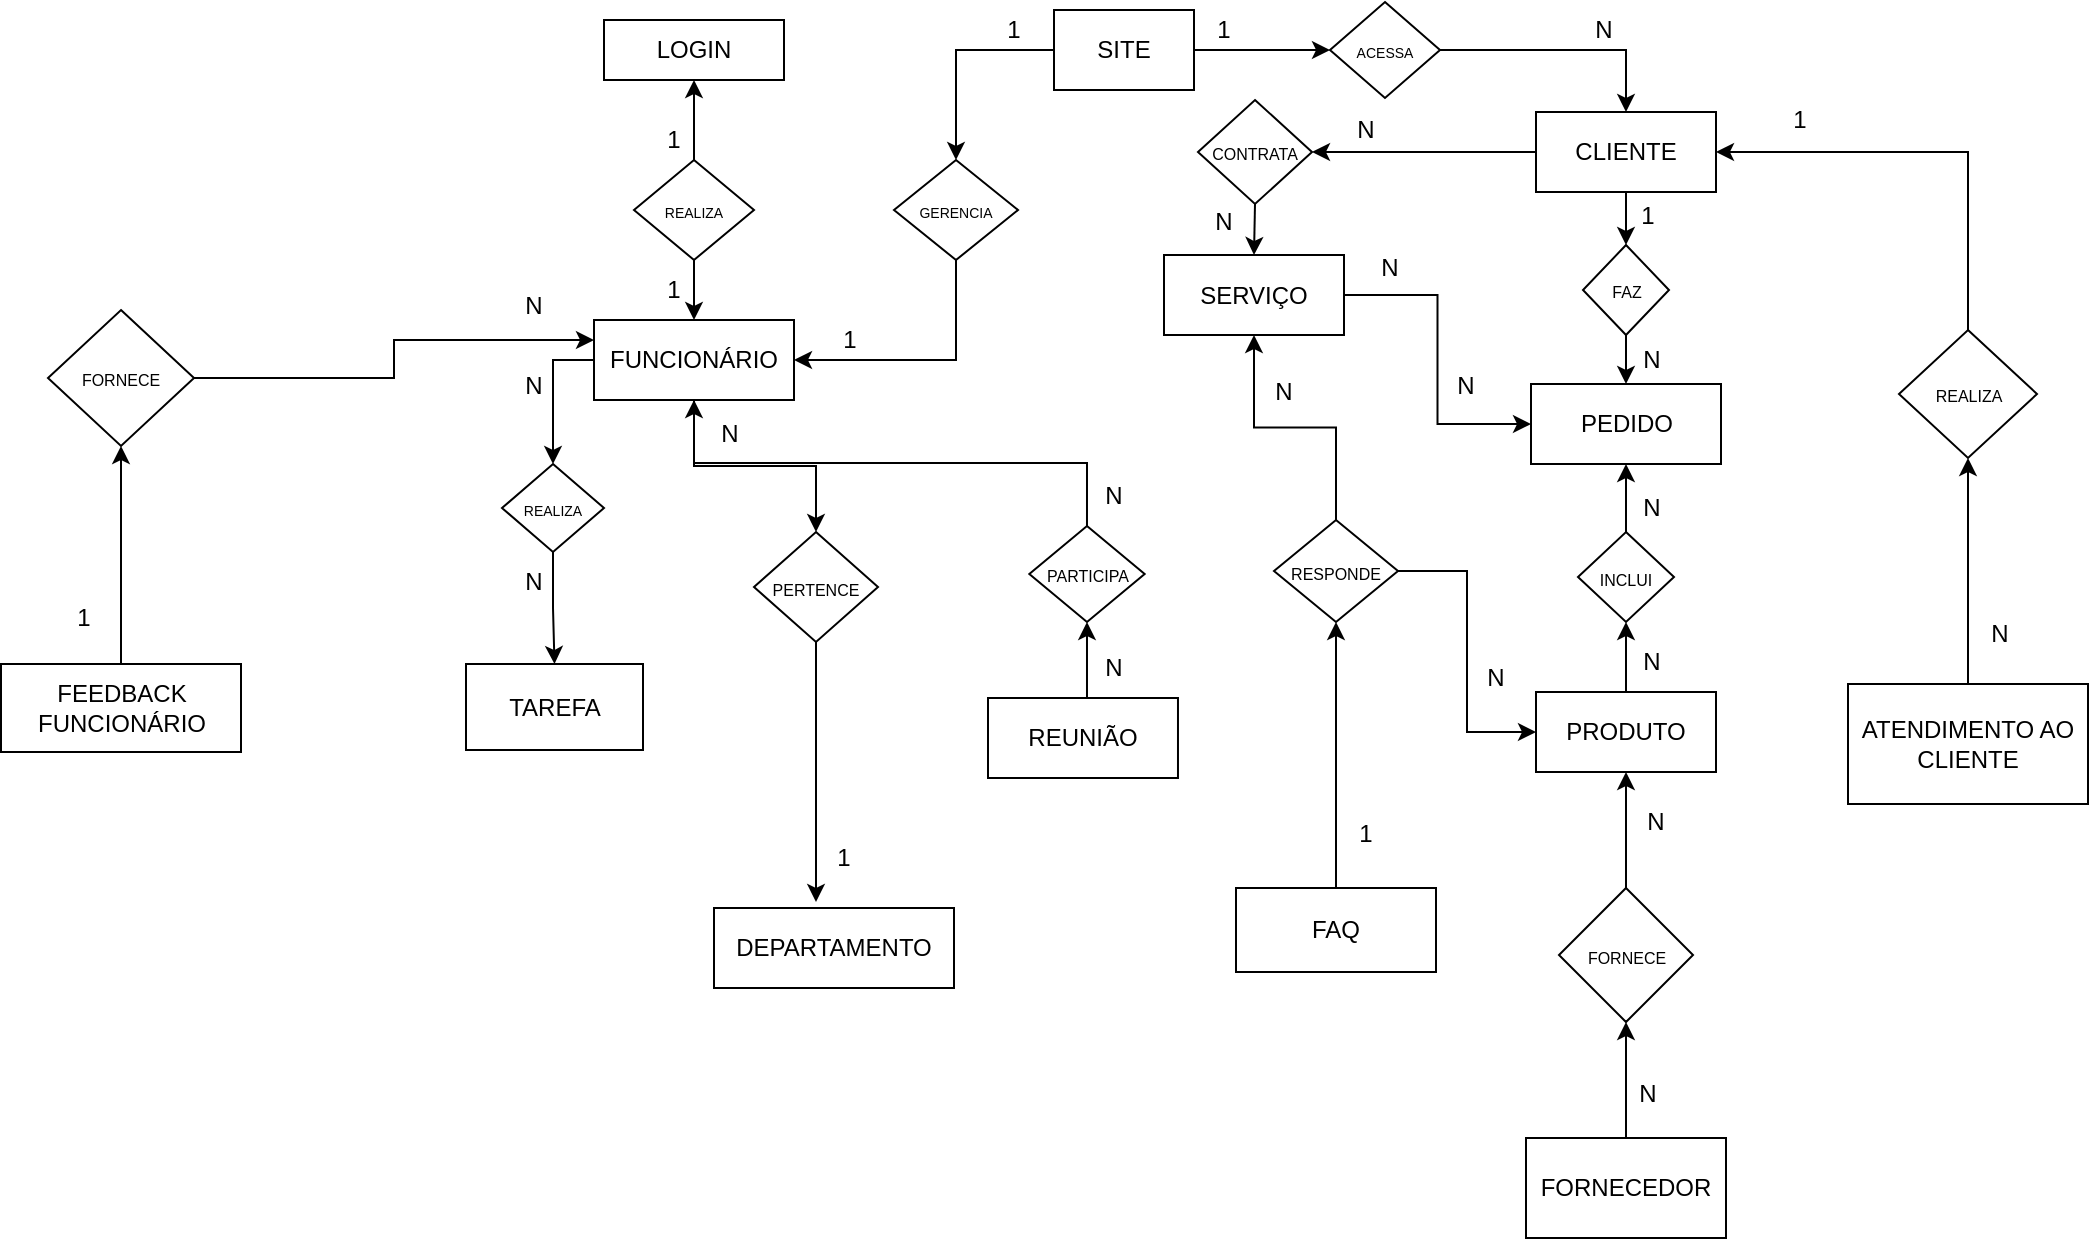 <mxfile version="24.4.9" type="device">
  <diagram name="Página-1" id="m8mvqH2OrDkcFoL4_V4G">
    <mxGraphModel dx="1525" dy="867" grid="0" gridSize="10" guides="1" tooltips="1" connect="1" arrows="1" fold="1" page="1" pageScale="1" pageWidth="1169" pageHeight="827" background="#ffffff" math="0" shadow="0">
      <root>
        <mxCell id="0" />
        <mxCell id="1" parent="0" />
        <mxCell id="hLjFp8Xaa42A6dZk71JV-55" style="edgeStyle=orthogonalEdgeStyle;rounded=0;orthogonalLoop=1;jettySize=auto;html=1;exitX=0;exitY=0.5;exitDx=0;exitDy=0;labelBackgroundColor=none;fontColor=default;" parent="1" source="hLjFp8Xaa42A6dZk71JV-1" target="hLjFp8Xaa42A6dZk71JV-50" edge="1">
          <mxGeometry relative="1" as="geometry" />
        </mxCell>
        <mxCell id="hLjFp8Xaa42A6dZk71JV-59" style="edgeStyle=orthogonalEdgeStyle;rounded=0;orthogonalLoop=1;jettySize=auto;html=1;labelBackgroundColor=none;fontColor=default;" parent="1" source="hLjFp8Xaa42A6dZk71JV-1" target="hLjFp8Xaa42A6dZk71JV-51" edge="1">
          <mxGeometry relative="1" as="geometry" />
        </mxCell>
        <mxCell id="hLjFp8Xaa42A6dZk71JV-1" value="FUNCIONÁRIO" style="rounded=0;whiteSpace=wrap;html=1;labelBackgroundColor=none;" parent="1" vertex="1">
          <mxGeometry x="405" y="245" width="100" height="40" as="geometry" />
        </mxCell>
        <mxCell id="hLjFp8Xaa42A6dZk71JV-34" style="edgeStyle=orthogonalEdgeStyle;rounded=0;orthogonalLoop=1;jettySize=auto;html=1;labelBackgroundColor=none;fontColor=default;" parent="1" source="hLjFp8Xaa42A6dZk71JV-2" target="hLjFp8Xaa42A6dZk71JV-31" edge="1">
          <mxGeometry relative="1" as="geometry" />
        </mxCell>
        <mxCell id="hLjFp8Xaa42A6dZk71JV-44" style="edgeStyle=orthogonalEdgeStyle;rounded=0;orthogonalLoop=1;jettySize=auto;html=1;labelBackgroundColor=none;fontColor=default;" parent="1" source="hLjFp8Xaa42A6dZk71JV-2" target="hLjFp8Xaa42A6dZk71JV-39" edge="1">
          <mxGeometry relative="1" as="geometry" />
        </mxCell>
        <mxCell id="hLjFp8Xaa42A6dZk71JV-2" value="SITE" style="rounded=0;whiteSpace=wrap;html=1;labelBackgroundColor=none;" parent="1" vertex="1">
          <mxGeometry x="635" y="90" width="70" height="40" as="geometry" />
        </mxCell>
        <mxCell id="hLjFp8Xaa42A6dZk71JV-3" value="DEPARTAMENTO" style="rounded=0;whiteSpace=wrap;html=1;labelBackgroundColor=none;" parent="1" vertex="1">
          <mxGeometry x="465" y="539" width="120" height="40" as="geometry" />
        </mxCell>
        <mxCell id="hLjFp8Xaa42A6dZk71JV-4" value="PEDIDO" style="rounded=0;whiteSpace=wrap;html=1;labelBackgroundColor=none;" parent="1" vertex="1">
          <mxGeometry x="873.5" y="277" width="95" height="40" as="geometry" />
        </mxCell>
        <mxCell id="hLjFp8Xaa42A6dZk71JV-78" style="edgeStyle=orthogonalEdgeStyle;rounded=0;orthogonalLoop=1;jettySize=auto;html=1;exitX=0.5;exitY=0;exitDx=0;exitDy=0;entryX=0.5;entryY=1;entryDx=0;entryDy=0;labelBackgroundColor=none;fontColor=default;" parent="1" source="hLjFp8Xaa42A6dZk71JV-5" target="hLjFp8Xaa42A6dZk71JV-61" edge="1">
          <mxGeometry relative="1" as="geometry" />
        </mxCell>
        <mxCell id="hLjFp8Xaa42A6dZk71JV-5" value="PRODUTO" style="rounded=0;whiteSpace=wrap;html=1;labelBackgroundColor=none;" parent="1" vertex="1">
          <mxGeometry x="876" y="431" width="90" height="40" as="geometry" />
        </mxCell>
        <mxCell id="hLjFp8Xaa42A6dZk71JV-6" value="TAREFA" style="rounded=0;whiteSpace=wrap;html=1;labelBackgroundColor=none;" parent="1" vertex="1">
          <mxGeometry x="341" y="417" width="88.5" height="43" as="geometry" />
        </mxCell>
        <mxCell id="hLjFp8Xaa42A6dZk71JV-65" style="edgeStyle=orthogonalEdgeStyle;rounded=0;orthogonalLoop=1;jettySize=auto;html=1;exitX=0.5;exitY=1;exitDx=0;exitDy=0;entryX=0.5;entryY=0;entryDx=0;entryDy=0;labelBackgroundColor=none;fontColor=default;" parent="1" source="hLjFp8Xaa42A6dZk71JV-9" target="hLjFp8Xaa42A6dZk71JV-64" edge="1">
          <mxGeometry relative="1" as="geometry" />
        </mxCell>
        <mxCell id="hLjFp8Xaa42A6dZk71JV-70" style="edgeStyle=orthogonalEdgeStyle;rounded=0;orthogonalLoop=1;jettySize=auto;html=1;entryX=1;entryY=0.5;entryDx=0;entryDy=0;labelBackgroundColor=none;fontColor=default;" parent="1" source="hLjFp8Xaa42A6dZk71JV-9" target="hLjFp8Xaa42A6dZk71JV-63" edge="1">
          <mxGeometry relative="1" as="geometry" />
        </mxCell>
        <mxCell id="hLjFp8Xaa42A6dZk71JV-9" value="CLIENTE" style="rounded=0;whiteSpace=wrap;html=1;labelBackgroundColor=none;" parent="1" vertex="1">
          <mxGeometry x="876" y="141" width="90" height="40" as="geometry" />
        </mxCell>
        <mxCell id="CblEc48hC_qF8NlAI8Sa-1" style="edgeStyle=orthogonalEdgeStyle;rounded=0;orthogonalLoop=1;jettySize=auto;html=1;exitX=1;exitY=0.5;exitDx=0;exitDy=0;entryX=0;entryY=0.5;entryDx=0;entryDy=0;" edge="1" parent="1" source="hLjFp8Xaa42A6dZk71JV-10" target="hLjFp8Xaa42A6dZk71JV-4">
          <mxGeometry relative="1" as="geometry" />
        </mxCell>
        <mxCell id="hLjFp8Xaa42A6dZk71JV-10" value="SERVIÇO" style="rounded=0;whiteSpace=wrap;html=1;labelBackgroundColor=none;" parent="1" vertex="1">
          <mxGeometry x="690" y="212.5" width="90" height="40" as="geometry" />
        </mxCell>
        <mxCell id="hLjFp8Xaa42A6dZk71JV-107" style="edgeStyle=orthogonalEdgeStyle;rounded=0;orthogonalLoop=1;jettySize=auto;html=1;labelBackgroundColor=none;fontColor=default;" parent="1" source="hLjFp8Xaa42A6dZk71JV-12" target="hLjFp8Xaa42A6dZk71JV-106" edge="1">
          <mxGeometry relative="1" as="geometry" />
        </mxCell>
        <mxCell id="hLjFp8Xaa42A6dZk71JV-12" value="FORNECEDOR" style="rounded=0;whiteSpace=wrap;html=1;labelBackgroundColor=none;" parent="1" vertex="1">
          <mxGeometry x="871" y="654" width="100" height="50" as="geometry" />
        </mxCell>
        <mxCell id="hLjFp8Xaa42A6dZk71JV-111" style="edgeStyle=orthogonalEdgeStyle;rounded=0;orthogonalLoop=1;jettySize=auto;html=1;exitX=0.5;exitY=0;exitDx=0;exitDy=0;labelBackgroundColor=none;fontColor=default;" parent="1" source="hLjFp8Xaa42A6dZk71JV-13" target="hLjFp8Xaa42A6dZk71JV-110" edge="1">
          <mxGeometry relative="1" as="geometry" />
        </mxCell>
        <mxCell id="hLjFp8Xaa42A6dZk71JV-13" value="ATENDIMENTO AO CLIENTE" style="rounded=0;whiteSpace=wrap;html=1;labelBackgroundColor=none;" parent="1" vertex="1">
          <mxGeometry x="1032" y="427" width="120" height="60" as="geometry" />
        </mxCell>
        <mxCell id="hLjFp8Xaa42A6dZk71JV-95" style="edgeStyle=orthogonalEdgeStyle;rounded=0;orthogonalLoop=1;jettySize=auto;html=1;entryX=0.5;entryY=1;entryDx=0;entryDy=0;labelBackgroundColor=none;fontColor=default;" parent="1" source="hLjFp8Xaa42A6dZk71JV-14" target="hLjFp8Xaa42A6dZk71JV-94" edge="1">
          <mxGeometry relative="1" as="geometry" />
        </mxCell>
        <mxCell id="hLjFp8Xaa42A6dZk71JV-14" value="FAQ" style="rounded=0;whiteSpace=wrap;html=1;labelBackgroundColor=none;" parent="1" vertex="1">
          <mxGeometry x="726" y="529" width="100" height="42" as="geometry" />
        </mxCell>
        <mxCell id="hLjFp8Xaa42A6dZk71JV-102" style="edgeStyle=orthogonalEdgeStyle;rounded=0;orthogonalLoop=1;jettySize=auto;html=1;entryX=0.5;entryY=1;entryDx=0;entryDy=0;labelBackgroundColor=none;fontColor=default;" parent="1" source="hLjFp8Xaa42A6dZk71JV-15" target="hLjFp8Xaa42A6dZk71JV-101" edge="1">
          <mxGeometry relative="1" as="geometry" />
        </mxCell>
        <mxCell id="hLjFp8Xaa42A6dZk71JV-15" value="FEEDBACK FUNCIONÁRIO" style="rounded=0;whiteSpace=wrap;html=1;labelBackgroundColor=none;" parent="1" vertex="1">
          <mxGeometry x="108.5" y="417" width="120" height="44" as="geometry" />
        </mxCell>
        <mxCell id="hLjFp8Xaa42A6dZk71JV-86" style="edgeStyle=orthogonalEdgeStyle;rounded=0;orthogonalLoop=1;jettySize=auto;html=1;exitX=0.5;exitY=0;exitDx=0;exitDy=0;entryX=0.5;entryY=1;entryDx=0;entryDy=0;labelBackgroundColor=none;fontColor=default;" parent="1" source="hLjFp8Xaa42A6dZk71JV-18" target="hLjFp8Xaa42A6dZk71JV-85" edge="1">
          <mxGeometry relative="1" as="geometry" />
        </mxCell>
        <mxCell id="hLjFp8Xaa42A6dZk71JV-18" value="REUNIÃO" style="rounded=0;whiteSpace=wrap;html=1;labelBackgroundColor=none;" parent="1" vertex="1">
          <mxGeometry x="602" y="434" width="94.99" height="40" as="geometry" />
        </mxCell>
        <mxCell id="hLjFp8Xaa42A6dZk71JV-19" value="LOGIN" style="rounded=0;whiteSpace=wrap;html=1;labelBackgroundColor=none;" parent="1" vertex="1">
          <mxGeometry x="410" y="95" width="90" height="30" as="geometry" />
        </mxCell>
        <mxCell id="hLjFp8Xaa42A6dZk71JV-24" style="edgeStyle=orthogonalEdgeStyle;rounded=0;orthogonalLoop=1;jettySize=auto;html=1;entryX=0.5;entryY=1;entryDx=0;entryDy=0;labelBackgroundColor=none;fontColor=default;" parent="1" source="hLjFp8Xaa42A6dZk71JV-20" target="hLjFp8Xaa42A6dZk71JV-19" edge="1">
          <mxGeometry relative="1" as="geometry" />
        </mxCell>
        <mxCell id="hLjFp8Xaa42A6dZk71JV-25" style="edgeStyle=orthogonalEdgeStyle;rounded=0;orthogonalLoop=1;jettySize=auto;html=1;exitX=0.5;exitY=1;exitDx=0;exitDy=0;entryX=0.5;entryY=0;entryDx=0;entryDy=0;labelBackgroundColor=none;fontColor=default;" parent="1" source="hLjFp8Xaa42A6dZk71JV-20" target="hLjFp8Xaa42A6dZk71JV-1" edge="1">
          <mxGeometry relative="1" as="geometry" />
        </mxCell>
        <mxCell id="hLjFp8Xaa42A6dZk71JV-20" value="&lt;font style=&quot;font-size: 7px;&quot;&gt;REALIZA&lt;/font&gt;" style="rhombus;whiteSpace=wrap;html=1;labelBackgroundColor=none;" parent="1" vertex="1">
          <mxGeometry x="425" y="165" width="60" height="50" as="geometry" />
        </mxCell>
        <mxCell id="hLjFp8Xaa42A6dZk71JV-26" value="1" style="text;html=1;align=center;verticalAlign=middle;whiteSpace=wrap;rounded=0;labelBackgroundColor=none;" parent="1" vertex="1">
          <mxGeometry x="415" y="215" width="60" height="30" as="geometry" />
        </mxCell>
        <mxCell id="hLjFp8Xaa42A6dZk71JV-30" value="1" style="text;html=1;align=center;verticalAlign=middle;whiteSpace=wrap;rounded=0;labelBackgroundColor=none;" parent="1" vertex="1">
          <mxGeometry x="415" y="140" width="60" height="30" as="geometry" />
        </mxCell>
        <mxCell id="hLjFp8Xaa42A6dZk71JV-36" style="edgeStyle=orthogonalEdgeStyle;rounded=0;orthogonalLoop=1;jettySize=auto;html=1;exitX=0.5;exitY=1;exitDx=0;exitDy=0;entryX=1;entryY=0.5;entryDx=0;entryDy=0;labelBackgroundColor=none;fontColor=default;" parent="1" source="hLjFp8Xaa42A6dZk71JV-31" target="hLjFp8Xaa42A6dZk71JV-1" edge="1">
          <mxGeometry relative="1" as="geometry" />
        </mxCell>
        <mxCell id="hLjFp8Xaa42A6dZk71JV-31" value="&lt;font style=&quot;font-size: 7px;&quot;&gt;GERENCIA&lt;/font&gt;" style="rhombus;whiteSpace=wrap;html=1;labelBackgroundColor=none;" parent="1" vertex="1">
          <mxGeometry x="555" y="165" width="62" height="50" as="geometry" />
        </mxCell>
        <mxCell id="hLjFp8Xaa42A6dZk71JV-37" value="1" style="text;html=1;align=center;verticalAlign=middle;whiteSpace=wrap;rounded=0;labelBackgroundColor=none;" parent="1" vertex="1">
          <mxGeometry x="585" y="85" width="60" height="30" as="geometry" />
        </mxCell>
        <mxCell id="hLjFp8Xaa42A6dZk71JV-38" value="1" style="text;html=1;align=center;verticalAlign=middle;whiteSpace=wrap;rounded=0;labelBackgroundColor=none;" parent="1" vertex="1">
          <mxGeometry x="503" y="240" width="60" height="30" as="geometry" />
        </mxCell>
        <mxCell id="hLjFp8Xaa42A6dZk71JV-45" style="edgeStyle=orthogonalEdgeStyle;rounded=0;orthogonalLoop=1;jettySize=auto;html=1;labelBackgroundColor=none;fontColor=default;" parent="1" source="hLjFp8Xaa42A6dZk71JV-39" target="hLjFp8Xaa42A6dZk71JV-9" edge="1">
          <mxGeometry relative="1" as="geometry">
            <mxPoint x="920" y="110" as="targetPoint" />
          </mxGeometry>
        </mxCell>
        <mxCell id="hLjFp8Xaa42A6dZk71JV-39" value="&lt;font style=&quot;font-size: 7px;&quot;&gt;ACESSA&lt;/font&gt;" style="rhombus;whiteSpace=wrap;html=1;labelBackgroundColor=none;" parent="1" vertex="1">
          <mxGeometry x="773" y="86" width="55" height="48" as="geometry" />
        </mxCell>
        <mxCell id="hLjFp8Xaa42A6dZk71JV-46" value="1" style="text;html=1;align=center;verticalAlign=middle;whiteSpace=wrap;rounded=0;labelBackgroundColor=none;" parent="1" vertex="1">
          <mxGeometry x="690" y="85" width="60" height="30" as="geometry" />
        </mxCell>
        <mxCell id="hLjFp8Xaa42A6dZk71JV-49" value="N" style="text;html=1;align=center;verticalAlign=middle;whiteSpace=wrap;rounded=0;labelBackgroundColor=none;" parent="1" vertex="1">
          <mxGeometry x="880" y="85" width="60" height="30" as="geometry" />
        </mxCell>
        <mxCell id="hLjFp8Xaa42A6dZk71JV-56" style="edgeStyle=orthogonalEdgeStyle;rounded=0;orthogonalLoop=1;jettySize=auto;html=1;labelBackgroundColor=none;fontColor=default;" parent="1" source="hLjFp8Xaa42A6dZk71JV-50" target="hLjFp8Xaa42A6dZk71JV-6" edge="1">
          <mxGeometry relative="1" as="geometry" />
        </mxCell>
        <mxCell id="hLjFp8Xaa42A6dZk71JV-50" value="&lt;font style=&quot;font-size: 7px;&quot;&gt;REALIZA&lt;/font&gt;" style="rhombus;whiteSpace=wrap;html=1;labelBackgroundColor=none;" parent="1" vertex="1">
          <mxGeometry x="359" y="317" width="51" height="44" as="geometry" />
        </mxCell>
        <mxCell id="hLjFp8Xaa42A6dZk71JV-51" value="&lt;font style=&quot;font-size: 8px;&quot;&gt;PERTENCE&lt;/font&gt;" style="rhombus;whiteSpace=wrap;html=1;labelBackgroundColor=none;" parent="1" vertex="1">
          <mxGeometry x="485" y="351" width="62" height="55" as="geometry" />
        </mxCell>
        <mxCell id="hLjFp8Xaa42A6dZk71JV-57" value="N" style="text;html=1;align=center;verticalAlign=middle;whiteSpace=wrap;rounded=0;labelBackgroundColor=none;" parent="1" vertex="1">
          <mxGeometry x="345" y="263" width="60" height="30" as="geometry" />
        </mxCell>
        <mxCell id="hLjFp8Xaa42A6dZk71JV-58" value="N" style="text;html=1;align=center;verticalAlign=middle;whiteSpace=wrap;rounded=0;labelBackgroundColor=none;" parent="1" vertex="1">
          <mxGeometry x="345" y="361" width="60" height="30" as="geometry" />
        </mxCell>
        <mxCell id="hLjFp8Xaa42A6dZk71JV-60" style="edgeStyle=orthogonalEdgeStyle;rounded=0;orthogonalLoop=1;jettySize=auto;html=1;exitX=0.5;exitY=1;exitDx=0;exitDy=0;entryX=0.425;entryY=-0.075;entryDx=0;entryDy=0;entryPerimeter=0;labelBackgroundColor=none;fontColor=default;" parent="1" source="hLjFp8Xaa42A6dZk71JV-51" target="hLjFp8Xaa42A6dZk71JV-3" edge="1">
          <mxGeometry relative="1" as="geometry" />
        </mxCell>
        <mxCell id="hLjFp8Xaa42A6dZk71JV-79" style="edgeStyle=orthogonalEdgeStyle;rounded=0;orthogonalLoop=1;jettySize=auto;html=1;exitX=0.5;exitY=0;exitDx=0;exitDy=0;entryX=0.5;entryY=1;entryDx=0;entryDy=0;labelBackgroundColor=none;fontColor=default;" parent="1" source="hLjFp8Xaa42A6dZk71JV-61" target="hLjFp8Xaa42A6dZk71JV-4" edge="1">
          <mxGeometry relative="1" as="geometry" />
        </mxCell>
        <mxCell id="hLjFp8Xaa42A6dZk71JV-61" value="&lt;font style=&quot;font-size: 8px;&quot;&gt;INCLUI&lt;/font&gt;" style="rhombus;whiteSpace=wrap;html=1;labelBackgroundColor=none;" parent="1" vertex="1">
          <mxGeometry x="897" y="351" width="48" height="45" as="geometry" />
        </mxCell>
        <mxCell id="hLjFp8Xaa42A6dZk71JV-71" style="edgeStyle=orthogonalEdgeStyle;rounded=0;orthogonalLoop=1;jettySize=auto;html=1;exitX=0.5;exitY=1;exitDx=0;exitDy=0;entryX=0.5;entryY=0;entryDx=0;entryDy=0;labelBackgroundColor=none;fontColor=default;" parent="1" source="hLjFp8Xaa42A6dZk71JV-63" target="hLjFp8Xaa42A6dZk71JV-10" edge="1">
          <mxGeometry relative="1" as="geometry" />
        </mxCell>
        <mxCell id="hLjFp8Xaa42A6dZk71JV-63" value="&lt;font style=&quot;font-size: 8px;&quot;&gt;CONTRATA&lt;/font&gt;" style="rhombus;whiteSpace=wrap;html=1;labelBackgroundColor=none;" parent="1" vertex="1">
          <mxGeometry x="707" y="135" width="57" height="52" as="geometry" />
        </mxCell>
        <mxCell id="hLjFp8Xaa42A6dZk71JV-66" style="edgeStyle=orthogonalEdgeStyle;rounded=0;orthogonalLoop=1;jettySize=auto;html=1;exitX=0.5;exitY=1;exitDx=0;exitDy=0;labelBackgroundColor=none;fontColor=default;" parent="1" source="hLjFp8Xaa42A6dZk71JV-64" target="hLjFp8Xaa42A6dZk71JV-4" edge="1">
          <mxGeometry relative="1" as="geometry" />
        </mxCell>
        <mxCell id="hLjFp8Xaa42A6dZk71JV-64" value="&lt;font style=&quot;font-size: 8px;&quot;&gt;FAZ&lt;/font&gt;" style="rhombus;whiteSpace=wrap;html=1;labelBackgroundColor=none;" parent="1" vertex="1">
          <mxGeometry x="899.5" y="207.5" width="43" height="45" as="geometry" />
        </mxCell>
        <mxCell id="hLjFp8Xaa42A6dZk71JV-67" value="1" style="text;html=1;align=center;verticalAlign=middle;whiteSpace=wrap;rounded=0;labelBackgroundColor=none;" parent="1" vertex="1">
          <mxGeometry x="902" y="177.5" width="60" height="30" as="geometry" />
        </mxCell>
        <mxCell id="hLjFp8Xaa42A6dZk71JV-68" value="N" style="text;html=1;align=center;verticalAlign=middle;whiteSpace=wrap;rounded=0;labelBackgroundColor=none;" parent="1" vertex="1">
          <mxGeometry x="904" y="250" width="60" height="30" as="geometry" />
        </mxCell>
        <mxCell id="hLjFp8Xaa42A6dZk71JV-72" value="N" style="text;html=1;align=center;verticalAlign=middle;whiteSpace=wrap;rounded=0;labelBackgroundColor=none;" parent="1" vertex="1">
          <mxGeometry x="761" y="135" width="60" height="30" as="geometry" />
        </mxCell>
        <mxCell id="hLjFp8Xaa42A6dZk71JV-73" value="N" style="text;html=1;align=center;verticalAlign=middle;whiteSpace=wrap;rounded=0;labelBackgroundColor=none;" parent="1" vertex="1">
          <mxGeometry x="690" y="181" width="60" height="30" as="geometry" />
        </mxCell>
        <mxCell id="hLjFp8Xaa42A6dZk71JV-80" value="N" style="text;html=1;align=center;verticalAlign=middle;whiteSpace=wrap;rounded=0;labelBackgroundColor=none;" parent="1" vertex="1">
          <mxGeometry x="904" y="401" width="60" height="30" as="geometry" />
        </mxCell>
        <mxCell id="hLjFp8Xaa42A6dZk71JV-81" value="N" style="text;html=1;align=center;verticalAlign=middle;whiteSpace=wrap;rounded=0;labelBackgroundColor=none;" parent="1" vertex="1">
          <mxGeometry x="904" y="324" width="60" height="30" as="geometry" />
        </mxCell>
        <mxCell id="hLjFp8Xaa42A6dZk71JV-82" value="N" style="text;html=1;align=center;verticalAlign=middle;whiteSpace=wrap;rounded=0;labelBackgroundColor=none;" parent="1" vertex="1">
          <mxGeometry x="443" y="287" width="60" height="30" as="geometry" />
        </mxCell>
        <mxCell id="hLjFp8Xaa42A6dZk71JV-83" value="1" style="text;html=1;align=center;verticalAlign=middle;whiteSpace=wrap;rounded=0;labelBackgroundColor=none;" parent="1" vertex="1">
          <mxGeometry x="500" y="499" width="60" height="30" as="geometry" />
        </mxCell>
        <mxCell id="hLjFp8Xaa42A6dZk71JV-88" style="edgeStyle=orthogonalEdgeStyle;rounded=0;orthogonalLoop=1;jettySize=auto;html=1;exitX=0.5;exitY=0;exitDx=0;exitDy=0;labelBackgroundColor=none;fontColor=default;" parent="1" source="hLjFp8Xaa42A6dZk71JV-85" target="hLjFp8Xaa42A6dZk71JV-1" edge="1">
          <mxGeometry relative="1" as="geometry" />
        </mxCell>
        <mxCell id="hLjFp8Xaa42A6dZk71JV-85" value="&lt;font style=&quot;font-size: 8px;&quot;&gt;PARTICIPA&lt;/font&gt;" style="rhombus;whiteSpace=wrap;html=1;labelBackgroundColor=none;" parent="1" vertex="1">
          <mxGeometry x="622.66" y="348" width="57.67" height="48" as="geometry" />
        </mxCell>
        <mxCell id="hLjFp8Xaa42A6dZk71JV-89" value="N" style="text;html=1;align=center;verticalAlign=middle;whiteSpace=wrap;rounded=0;labelBackgroundColor=none;" parent="1" vertex="1">
          <mxGeometry x="635" y="404" width="60" height="30" as="geometry" />
        </mxCell>
        <mxCell id="hLjFp8Xaa42A6dZk71JV-90" value="N" style="text;html=1;align=center;verticalAlign=middle;whiteSpace=wrap;rounded=0;labelBackgroundColor=none;" parent="1" vertex="1">
          <mxGeometry x="635" y="318" width="60" height="30" as="geometry" />
        </mxCell>
        <mxCell id="hLjFp8Xaa42A6dZk71JV-96" style="edgeStyle=orthogonalEdgeStyle;rounded=0;orthogonalLoop=1;jettySize=auto;html=1;exitX=1;exitY=0.5;exitDx=0;exitDy=0;entryX=0;entryY=0.5;entryDx=0;entryDy=0;labelBackgroundColor=none;fontColor=default;" parent="1" source="hLjFp8Xaa42A6dZk71JV-94" target="hLjFp8Xaa42A6dZk71JV-5" edge="1">
          <mxGeometry relative="1" as="geometry" />
        </mxCell>
        <mxCell id="hLjFp8Xaa42A6dZk71JV-97" style="edgeStyle=orthogonalEdgeStyle;rounded=0;orthogonalLoop=1;jettySize=auto;html=1;exitX=0.5;exitY=0;exitDx=0;exitDy=0;entryX=0.5;entryY=1;entryDx=0;entryDy=0;labelBackgroundColor=none;fontColor=default;" parent="1" source="hLjFp8Xaa42A6dZk71JV-94" target="hLjFp8Xaa42A6dZk71JV-10" edge="1">
          <mxGeometry relative="1" as="geometry" />
        </mxCell>
        <mxCell id="hLjFp8Xaa42A6dZk71JV-94" value="&lt;font style=&quot;font-size: 8px;&quot;&gt;RESPONDE&lt;/font&gt;" style="rhombus;whiteSpace=wrap;html=1;labelBackgroundColor=none;" parent="1" vertex="1">
          <mxGeometry x="745" y="345" width="62" height="51" as="geometry" />
        </mxCell>
        <mxCell id="hLjFp8Xaa42A6dZk71JV-98" value="1" style="text;html=1;align=center;verticalAlign=middle;whiteSpace=wrap;rounded=0;labelBackgroundColor=none;" parent="1" vertex="1">
          <mxGeometry x="761" y="487" width="60" height="30" as="geometry" />
        </mxCell>
        <mxCell id="hLjFp8Xaa42A6dZk71JV-99" value="N" style="text;html=1;align=center;verticalAlign=middle;whiteSpace=wrap;rounded=0;labelBackgroundColor=none;" parent="1" vertex="1">
          <mxGeometry x="826" y="408.5" width="60" height="30" as="geometry" />
        </mxCell>
        <mxCell id="hLjFp8Xaa42A6dZk71JV-100" value="N" style="text;html=1;align=center;verticalAlign=middle;whiteSpace=wrap;rounded=0;labelBackgroundColor=none;" parent="1" vertex="1">
          <mxGeometry x="720" y="266" width="60" height="30" as="geometry" />
        </mxCell>
        <mxCell id="hLjFp8Xaa42A6dZk71JV-103" style="edgeStyle=orthogonalEdgeStyle;rounded=0;orthogonalLoop=1;jettySize=auto;html=1;entryX=0;entryY=0.25;entryDx=0;entryDy=0;labelBackgroundColor=none;fontColor=default;" parent="1" source="hLjFp8Xaa42A6dZk71JV-101" target="hLjFp8Xaa42A6dZk71JV-1" edge="1">
          <mxGeometry relative="1" as="geometry" />
        </mxCell>
        <mxCell id="hLjFp8Xaa42A6dZk71JV-101" value="&lt;font style=&quot;font-size: 8px;&quot;&gt;FORNECE&lt;/font&gt;" style="rhombus;whiteSpace=wrap;html=1;labelBackgroundColor=none;" parent="1" vertex="1">
          <mxGeometry x="132" y="240" width="73" height="68" as="geometry" />
        </mxCell>
        <mxCell id="hLjFp8Xaa42A6dZk71JV-104" value="1" style="text;html=1;align=center;verticalAlign=middle;whiteSpace=wrap;rounded=0;labelBackgroundColor=none;" parent="1" vertex="1">
          <mxGeometry x="120" y="378.5" width="60" height="30" as="geometry" />
        </mxCell>
        <mxCell id="hLjFp8Xaa42A6dZk71JV-105" value="N" style="text;html=1;align=center;verticalAlign=middle;whiteSpace=wrap;rounded=0;labelBackgroundColor=none;" parent="1" vertex="1">
          <mxGeometry x="345" y="222.5" width="60" height="30" as="geometry" />
        </mxCell>
        <mxCell id="hLjFp8Xaa42A6dZk71JV-108" style="edgeStyle=orthogonalEdgeStyle;rounded=0;orthogonalLoop=1;jettySize=auto;html=1;entryX=0.5;entryY=1;entryDx=0;entryDy=0;labelBackgroundColor=none;fontColor=default;" parent="1" source="hLjFp8Xaa42A6dZk71JV-106" target="hLjFp8Xaa42A6dZk71JV-5" edge="1">
          <mxGeometry relative="1" as="geometry" />
        </mxCell>
        <mxCell id="hLjFp8Xaa42A6dZk71JV-106" value="&lt;font style=&quot;font-size: 8px;&quot;&gt;FORNECE&lt;/font&gt;" style="rhombus;whiteSpace=wrap;html=1;labelBackgroundColor=none;" parent="1" vertex="1">
          <mxGeometry x="887.5" y="529" width="67" height="67" as="geometry" />
        </mxCell>
        <mxCell id="hLjFp8Xaa42A6dZk71JV-112" style="edgeStyle=orthogonalEdgeStyle;rounded=0;orthogonalLoop=1;jettySize=auto;html=1;exitX=0.5;exitY=0;exitDx=0;exitDy=0;entryX=1;entryY=0.5;entryDx=0;entryDy=0;labelBackgroundColor=none;fontColor=default;" parent="1" source="hLjFp8Xaa42A6dZk71JV-110" target="hLjFp8Xaa42A6dZk71JV-9" edge="1">
          <mxGeometry relative="1" as="geometry" />
        </mxCell>
        <mxCell id="hLjFp8Xaa42A6dZk71JV-110" value="&lt;font style=&quot;font-size: 8px;&quot;&gt;REALIZA&lt;/font&gt;" style="rhombus;whiteSpace=wrap;html=1;labelBackgroundColor=none;" parent="1" vertex="1">
          <mxGeometry x="1057.5" y="250" width="69" height="64" as="geometry" />
        </mxCell>
        <mxCell id="hLjFp8Xaa42A6dZk71JV-113" value="N" style="text;html=1;align=center;verticalAlign=middle;whiteSpace=wrap;rounded=0;labelBackgroundColor=none;" parent="1" vertex="1">
          <mxGeometry x="1078" y="387" width="60" height="30" as="geometry" />
        </mxCell>
        <mxCell id="hLjFp8Xaa42A6dZk71JV-114" value="1" style="text;html=1;align=center;verticalAlign=middle;whiteSpace=wrap;rounded=0;labelBackgroundColor=none;" parent="1" vertex="1">
          <mxGeometry x="978" y="130" width="60" height="30" as="geometry" />
        </mxCell>
        <mxCell id="hLjFp8Xaa42A6dZk71JV-115" value="N" style="text;html=1;align=center;verticalAlign=middle;whiteSpace=wrap;rounded=0;labelBackgroundColor=none;" parent="1" vertex="1">
          <mxGeometry x="902" y="617" width="60" height="30" as="geometry" />
        </mxCell>
        <mxCell id="hLjFp8Xaa42A6dZk71JV-116" value="N" style="text;html=1;align=center;verticalAlign=middle;whiteSpace=wrap;rounded=0;labelBackgroundColor=none;" parent="1" vertex="1">
          <mxGeometry x="906" y="481" width="60" height="30" as="geometry" />
        </mxCell>
        <mxCell id="CblEc48hC_qF8NlAI8Sa-2" value="N" style="text;html=1;align=center;verticalAlign=middle;whiteSpace=wrap;rounded=0;" vertex="1" parent="1">
          <mxGeometry x="773" y="204" width="60" height="30" as="geometry" />
        </mxCell>
        <mxCell id="CblEc48hC_qF8NlAI8Sa-3" value="N" style="text;html=1;align=center;verticalAlign=middle;whiteSpace=wrap;rounded=0;" vertex="1" parent="1">
          <mxGeometry x="811" y="263" width="60" height="30" as="geometry" />
        </mxCell>
      </root>
    </mxGraphModel>
  </diagram>
</mxfile>
